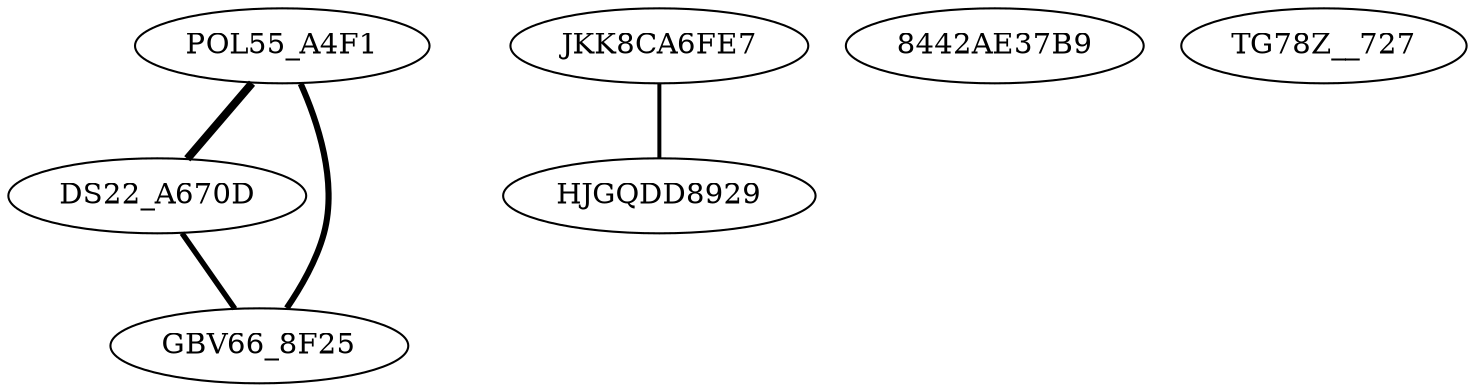 strict graph  {
"./MALWR/familia_1/POL55_A4F1ECC4D25B33395196B5D51A06790" [label=POL55_A4F1];
"./MALWR/familia_1/DS22_A670D13D4D014169C4080328B8FEB86" [label=DS22_A670D];
"./MALWR/familia_1/GBV66_8F259BB36E00D124963CFA9B86F502E" [label=GBV66_8F25];
"./MALWR/familia_1/JKK8CA6FE7A1315AF5AFEAC2961460A80569" [label=JKK8CA6FE7];
"./MALWR/familia_1/HJGQDD892986B2249B5214639ECC8AC0223" [label=HJGQDD8929];
"./MALWR/familia_1/8442AE37B91F279A9F06DE4C60B286A3" [label="8442AE37B9"];
"./MALWR/familia_1/TG78Z__727A6800991EEAD454E53E8AF164A99C" [label=TG78Z__727];
"./MALWR/familia_1/POL55_A4F1ECC4D25B33395196B5D51A06790" -- "./MALWR/familia_1/DS22_A670D13D4D014169C4080328B8FEB86"  [penwidth="3.8505747126436787"];
"./MALWR/familia_1/POL55_A4F1ECC4D25B33395196B5D51A06790" -- "./MALWR/familia_1/GBV66_8F259BB36E00D124963CFA9B86F502E"  [penwidth="2.9422382671480145"];
"./MALWR/familia_1/DS22_A670D13D4D014169C4080328B8FEB86" -- "./MALWR/familia_1/GBV66_8F259BB36E00D124963CFA9B86F502E"  [penwidth="2.624113475177306"];
"./MALWR/familia_1/JKK8CA6FE7A1315AF5AFEAC2961460A80569" -- "./MALWR/familia_1/HJGQDD892986B2249B5214639ECC8AC0223"  [penwidth="1.911764705882353"];
}
